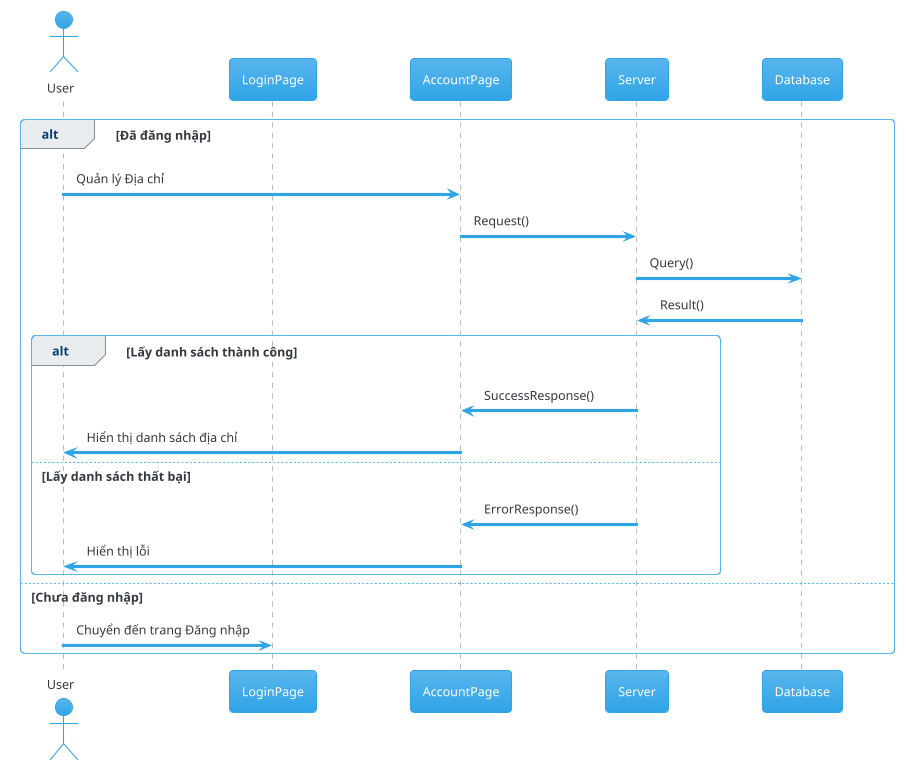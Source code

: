 @startuml 06_edit_profile
!theme cerulean

actor       User       as u
participant LoginPage as lp
participant AccountPage as ap
participant Server as s
participant Database as d

alt Đã đăng nhập
  u -> ap: Quản lý Địa chỉ
  ap -> s: Request()
  s -> d: Query()
  d -> s: Result()

  alt Lấy danh sách thành công
    s -> ap: SuccessResponse()
    ap -> u: Hiển thị danh sách địa chỉ
  else Lấy danh sách thất bại
    s -> ap: ErrorResponse()
    ap -> u: Hiển thị lỗi
  end
else Chưa đăng nhập
  u -> lp: Chuyển đến trang Đăng nhập
end


@enduml
